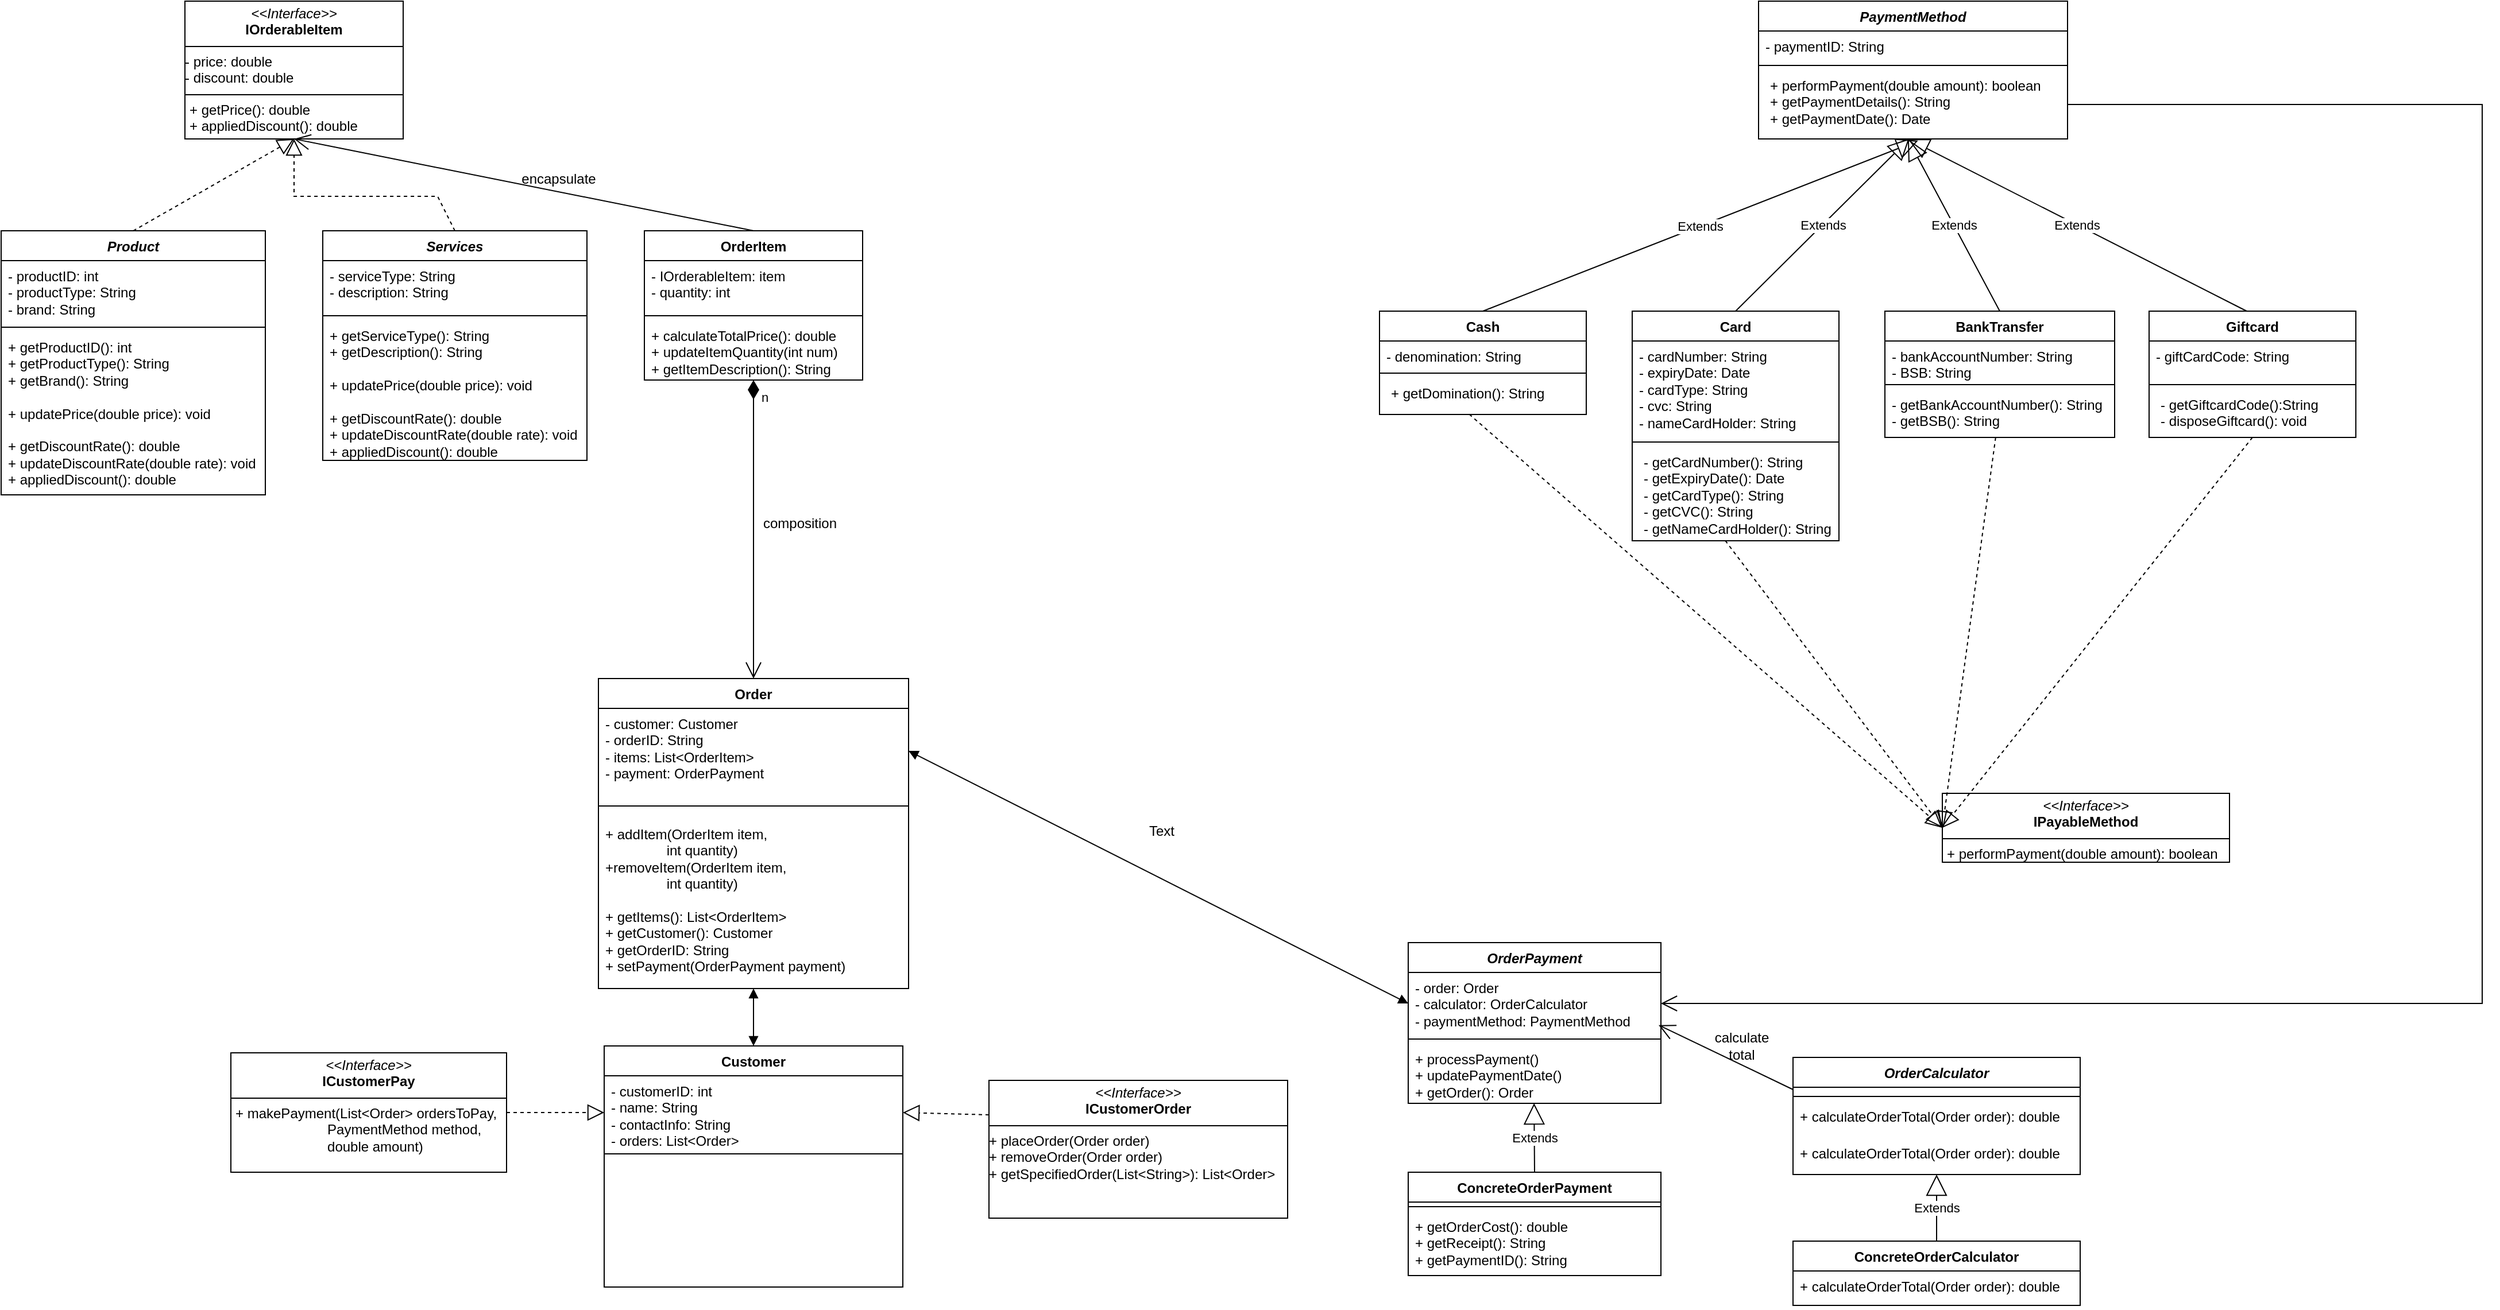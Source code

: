 <mxfile version="24.7.7">
  <diagram id="C5RBs43oDa-KdzZeNtuy" name="Page-1">
    <mxGraphModel dx="1461" dy="759" grid="1" gridSize="10" guides="1" tooltips="1" connect="1" arrows="1" fold="1" page="1" pageScale="1" pageWidth="827" pageHeight="1169" math="0" shadow="0">
      <root>
        <mxCell id="WIyWlLk6GJQsqaUBKTNV-0" />
        <mxCell id="WIyWlLk6GJQsqaUBKTNV-1" parent="WIyWlLk6GJQsqaUBKTNV-0" />
        <mxCell id="La_RRNZVuLIvbcE8odbd-0" value="&lt;i&gt;Product&lt;/i&gt;" style="swimlane;fontStyle=1;align=center;verticalAlign=top;childLayout=stackLayout;horizontal=1;startSize=26;horizontalStack=0;resizeParent=1;resizeParentMax=0;resizeLast=0;collapsible=1;marginBottom=0;whiteSpace=wrap;html=1;" parent="WIyWlLk6GJQsqaUBKTNV-1" vertex="1">
          <mxGeometry y="240" width="230" height="230" as="geometry" />
        </mxCell>
        <mxCell id="La_RRNZVuLIvbcE8odbd-1" value="&lt;div&gt;- productID: int&lt;/div&gt;- productType: String&lt;div&gt;- brand: String&lt;/div&gt;" style="text;strokeColor=none;fillColor=none;align=left;verticalAlign=top;spacingLeft=4;spacingRight=4;overflow=hidden;rotatable=0;points=[[0,0.5],[1,0.5]];portConstraint=eastwest;whiteSpace=wrap;html=1;" parent="La_RRNZVuLIvbcE8odbd-0" vertex="1">
          <mxGeometry y="26" width="230" height="54" as="geometry" />
        </mxCell>
        <mxCell id="La_RRNZVuLIvbcE8odbd-2" value="" style="line;strokeWidth=1;fillColor=none;align=left;verticalAlign=middle;spacingTop=-1;spacingLeft=3;spacingRight=3;rotatable=0;labelPosition=right;points=[];portConstraint=eastwest;strokeColor=inherit;" parent="La_RRNZVuLIvbcE8odbd-0" vertex="1">
          <mxGeometry y="80" width="230" height="8" as="geometry" />
        </mxCell>
        <mxCell id="La_RRNZVuLIvbcE8odbd-3" value="&lt;div&gt;+ getProductID(): int&lt;/div&gt;&lt;div&gt;&lt;span style=&quot;background-color: initial;&quot;&gt;+ getProductType(): String&lt;/span&gt;&lt;br&gt;&lt;/div&gt;&lt;div&gt;&lt;div&gt;+ getBrand(): String&lt;/div&gt;&lt;/div&gt;&lt;div&gt;&lt;span style=&quot;background-color: initial;&quot;&gt;&lt;br&gt;&lt;/span&gt;&lt;/div&gt;&lt;div&gt;&lt;div&gt;&lt;span style=&quot;background-color: initial;&quot;&gt;+ updatePrice(double price): void&lt;/span&gt;&lt;br&gt;&lt;/div&gt;&lt;div&gt;&lt;br&gt;&lt;/div&gt;&lt;div&gt;+ getDiscountRate(): double&lt;/div&gt;&lt;div&gt;+ updateDiscountRate(double rate): void&lt;/div&gt;&lt;div&gt;+ appliedDiscount(): double&lt;/div&gt;&lt;/div&gt;" style="text;strokeColor=none;fillColor=none;align=left;verticalAlign=top;spacingLeft=4;spacingRight=4;overflow=hidden;rotatable=0;points=[[0,0.5],[1,0.5]];portConstraint=eastwest;whiteSpace=wrap;html=1;" parent="La_RRNZVuLIvbcE8odbd-0" vertex="1">
          <mxGeometry y="88" width="230" height="142" as="geometry" />
        </mxCell>
        <mxCell id="La_RRNZVuLIvbcE8odbd-4" value="&lt;i&gt;Services&lt;/i&gt;" style="swimlane;fontStyle=1;align=center;verticalAlign=top;childLayout=stackLayout;horizontal=1;startSize=26;horizontalStack=0;resizeParent=1;resizeParentMax=0;resizeLast=0;collapsible=1;marginBottom=0;whiteSpace=wrap;html=1;" parent="WIyWlLk6GJQsqaUBKTNV-1" vertex="1">
          <mxGeometry x="280" y="240" width="230" height="200" as="geometry" />
        </mxCell>
        <mxCell id="La_RRNZVuLIvbcE8odbd-5" value="- serviceType: String&lt;br&gt;&lt;div&gt;- description: String&amp;nbsp;&lt;/div&gt;&lt;div&gt;&lt;br&gt;&lt;/div&gt;" style="text;strokeColor=none;fillColor=none;align=left;verticalAlign=top;spacingLeft=4;spacingRight=4;overflow=hidden;rotatable=0;points=[[0,0.5],[1,0.5]];portConstraint=eastwest;whiteSpace=wrap;html=1;" parent="La_RRNZVuLIvbcE8odbd-4" vertex="1">
          <mxGeometry y="26" width="230" height="44" as="geometry" />
        </mxCell>
        <mxCell id="La_RRNZVuLIvbcE8odbd-6" value="" style="line;strokeWidth=1;fillColor=none;align=left;verticalAlign=middle;spacingTop=-1;spacingLeft=3;spacingRight=3;rotatable=0;labelPosition=right;points=[];portConstraint=eastwest;strokeColor=inherit;" parent="La_RRNZVuLIvbcE8odbd-4" vertex="1">
          <mxGeometry y="70" width="230" height="8" as="geometry" />
        </mxCell>
        <mxCell id="La_RRNZVuLIvbcE8odbd-7" value="&lt;div&gt;+ getServiceType(): String&lt;/div&gt;&lt;div&gt;+ getDescription(): String&lt;/div&gt;&lt;div&gt;&lt;div&gt;&lt;br&gt;&lt;/div&gt;&lt;div&gt;&lt;span style=&quot;background-color: initial;&quot;&gt;+ updatePrice(double price): void&lt;/span&gt;&lt;br&gt;&lt;/div&gt;&lt;div&gt;&lt;br&gt;&lt;/div&gt;&lt;div&gt;+ getDiscountRate(): double&lt;/div&gt;&lt;div&gt;+ updateDiscountRate(double rate): void&lt;/div&gt;&lt;div&gt;+ appliedDiscount(): double&lt;/div&gt;&lt;div&gt;&lt;br&gt;&lt;/div&gt;&lt;/div&gt;" style="text;strokeColor=none;fillColor=none;align=left;verticalAlign=top;spacingLeft=4;spacingRight=4;overflow=hidden;rotatable=0;points=[[0,0.5],[1,0.5]];portConstraint=eastwest;whiteSpace=wrap;html=1;" parent="La_RRNZVuLIvbcE8odbd-4" vertex="1">
          <mxGeometry y="78" width="230" height="122" as="geometry" />
        </mxCell>
        <mxCell id="La_RRNZVuLIvbcE8odbd-8" value="Customer" style="swimlane;fontStyle=1;align=center;verticalAlign=top;childLayout=stackLayout;horizontal=1;startSize=26;horizontalStack=0;resizeParent=1;resizeParentMax=0;resizeLast=0;collapsible=1;marginBottom=0;whiteSpace=wrap;html=1;" parent="WIyWlLk6GJQsqaUBKTNV-1" vertex="1">
          <mxGeometry x="525" y="950" width="260" height="210" as="geometry" />
        </mxCell>
        <mxCell id="La_RRNZVuLIvbcE8odbd-9" value="&lt;div&gt;- customerID: int&lt;/div&gt;&lt;div&gt;- name: String&lt;/div&gt;&lt;div&gt;- contactInfo: String&lt;/div&gt;- orders: List&amp;lt;Order&amp;gt;" style="text;strokeColor=none;fillColor=none;align=left;verticalAlign=top;spacingLeft=4;spacingRight=4;overflow=hidden;rotatable=0;points=[[0,0.5],[1,0.5]];portConstraint=eastwest;whiteSpace=wrap;html=1;" parent="La_RRNZVuLIvbcE8odbd-8" vertex="1">
          <mxGeometry y="26" width="260" height="64" as="geometry" />
        </mxCell>
        <mxCell id="La_RRNZVuLIvbcE8odbd-10" value="" style="line;strokeWidth=1;fillColor=none;align=left;verticalAlign=middle;spacingTop=-1;spacingLeft=3;spacingRight=3;rotatable=0;labelPosition=right;points=[];portConstraint=eastwest;strokeColor=inherit;" parent="La_RRNZVuLIvbcE8odbd-8" vertex="1">
          <mxGeometry y="90" width="260" height="8" as="geometry" />
        </mxCell>
        <mxCell id="La_RRNZVuLIvbcE8odbd-11" value="&lt;div&gt;&lt;br&gt;&lt;/div&gt;" style="text;strokeColor=none;fillColor=none;align=left;verticalAlign=top;spacingLeft=4;spacingRight=4;overflow=hidden;rotatable=0;points=[[0,0.5],[1,0.5]];portConstraint=eastwest;whiteSpace=wrap;html=1;" parent="La_RRNZVuLIvbcE8odbd-8" vertex="1">
          <mxGeometry y="98" width="260" height="112" as="geometry" />
        </mxCell>
        <mxCell id="aj6CpD3JHdMNbLfAdznn-0" value="&lt;p style=&quot;margin:0px;margin-top:4px;text-align:center;&quot;&gt;&lt;i&gt;&amp;lt;&amp;lt;Interface&amp;gt;&amp;gt;&lt;/i&gt;&lt;br&gt;&lt;b&gt;IOrderableItem&lt;/b&gt;&lt;/p&gt;&lt;hr size=&quot;1&quot; style=&quot;border-style:solid;&quot;&gt;&lt;div&gt;- price: double&lt;/div&gt;&lt;div&gt;- discount: double&amp;nbsp;&lt;/div&gt;&lt;hr size=&quot;1&quot; style=&quot;border-style:solid;&quot;&gt;&lt;p style=&quot;margin: 0px 0px 0px 4px;&quot;&gt;+ getPrice(): double&lt;/p&gt;&lt;p style=&quot;margin: 0px 0px 0px 4px;&quot;&gt;+ appliedDiscount(): double&lt;/p&gt;" style="verticalAlign=top;align=left;overflow=fill;html=1;whiteSpace=wrap;" parent="WIyWlLk6GJQsqaUBKTNV-1" vertex="1">
          <mxGeometry x="160" y="40" width="190" height="120" as="geometry" />
        </mxCell>
        <mxCell id="aj6CpD3JHdMNbLfAdznn-6" value="" style="endArrow=block;dashed=1;endFill=0;endSize=12;html=1;rounded=0;exitX=0.5;exitY=0;exitDx=0;exitDy=0;entryX=0.5;entryY=1;entryDx=0;entryDy=0;" parent="WIyWlLk6GJQsqaUBKTNV-1" source="La_RRNZVuLIvbcE8odbd-0" target="aj6CpD3JHdMNbLfAdznn-0" edge="1">
          <mxGeometry width="160" relative="1" as="geometry">
            <mxPoint x="50" y="210" as="sourcePoint" />
            <mxPoint x="340" y="240" as="targetPoint" />
          </mxGeometry>
        </mxCell>
        <mxCell id="aj6CpD3JHdMNbLfAdznn-7" value="" style="endArrow=block;dashed=1;endFill=0;endSize=12;html=1;rounded=0;exitX=0.5;exitY=0;exitDx=0;exitDy=0;entryX=0.5;entryY=1;entryDx=0;entryDy=0;" parent="WIyWlLk6GJQsqaUBKTNV-1" source="La_RRNZVuLIvbcE8odbd-4" target="aj6CpD3JHdMNbLfAdznn-0" edge="1">
          <mxGeometry width="160" relative="1" as="geometry">
            <mxPoint x="410" y="290" as="sourcePoint" />
            <mxPoint x="250" y="190" as="targetPoint" />
            <Array as="points">
              <mxPoint x="380" y="210" />
              <mxPoint x="255" y="210" />
            </Array>
          </mxGeometry>
        </mxCell>
        <mxCell id="aj6CpD3JHdMNbLfAdznn-12" value="OrderItem" style="swimlane;fontStyle=1;align=center;verticalAlign=top;childLayout=stackLayout;horizontal=1;startSize=26;horizontalStack=0;resizeParent=1;resizeParentMax=0;resizeLast=0;collapsible=1;marginBottom=0;whiteSpace=wrap;html=1;" parent="WIyWlLk6GJQsqaUBKTNV-1" vertex="1">
          <mxGeometry x="560" y="240" width="190" height="130" as="geometry" />
        </mxCell>
        <mxCell id="aj6CpD3JHdMNbLfAdznn-13" value="- IOrderableItem: item&lt;div&gt;- quantity: int&lt;/div&gt;" style="text;strokeColor=none;fillColor=none;align=left;verticalAlign=top;spacingLeft=4;spacingRight=4;overflow=hidden;rotatable=0;points=[[0,0.5],[1,0.5]];portConstraint=eastwest;whiteSpace=wrap;html=1;" parent="aj6CpD3JHdMNbLfAdznn-12" vertex="1">
          <mxGeometry y="26" width="190" height="44" as="geometry" />
        </mxCell>
        <mxCell id="aj6CpD3JHdMNbLfAdznn-14" value="" style="line;strokeWidth=1;fillColor=none;align=left;verticalAlign=middle;spacingTop=-1;spacingLeft=3;spacingRight=3;rotatable=0;labelPosition=right;points=[];portConstraint=eastwest;strokeColor=inherit;" parent="aj6CpD3JHdMNbLfAdznn-12" vertex="1">
          <mxGeometry y="70" width="190" height="8" as="geometry" />
        </mxCell>
        <mxCell id="aj6CpD3JHdMNbLfAdznn-15" value="+ calculateTotalPrice(): double&lt;div&gt;+ updateItemQuantity(int num)&lt;br&gt;&lt;div&gt;+ getItemDescription(): String&lt;br&gt;&lt;div&gt;&lt;br&gt;&lt;/div&gt;&lt;/div&gt;&lt;/div&gt;" style="text;strokeColor=none;fillColor=none;align=left;verticalAlign=top;spacingLeft=4;spacingRight=4;overflow=hidden;rotatable=0;points=[[0,0.5],[1,0.5]];portConstraint=eastwest;whiteSpace=wrap;html=1;" parent="aj6CpD3JHdMNbLfAdznn-12" vertex="1">
          <mxGeometry y="78" width="190" height="52" as="geometry" />
        </mxCell>
        <mxCell id="aj6CpD3JHdMNbLfAdznn-17" value="" style="endArrow=open;endFill=1;endSize=12;html=1;rounded=0;exitX=0.5;exitY=0;exitDx=0;exitDy=0;entryX=0.5;entryY=1;entryDx=0;entryDy=0;" parent="WIyWlLk6GJQsqaUBKTNV-1" source="aj6CpD3JHdMNbLfAdznn-12" target="aj6CpD3JHdMNbLfAdznn-0" edge="1">
          <mxGeometry width="160" relative="1" as="geometry">
            <mxPoint x="610" y="150" as="sourcePoint" />
            <mxPoint x="480" y="150" as="targetPoint" />
          </mxGeometry>
        </mxCell>
        <mxCell id="aj6CpD3JHdMNbLfAdznn-18" value="Order" style="swimlane;fontStyle=1;align=center;verticalAlign=top;childLayout=stackLayout;horizontal=1;startSize=26;horizontalStack=0;resizeParent=1;resizeParentMax=0;resizeLast=0;collapsible=1;marginBottom=0;whiteSpace=wrap;html=1;" parent="WIyWlLk6GJQsqaUBKTNV-1" vertex="1">
          <mxGeometry x="520" y="630" width="270" height="270" as="geometry" />
        </mxCell>
        <mxCell id="aj6CpD3JHdMNbLfAdznn-19" value="&lt;div&gt;- customer: Customer&lt;/div&gt;&lt;div&gt;- orderID: String&lt;/div&gt;- items&lt;span style=&quot;background-color: initial;&quot;&gt;: List&amp;lt;OrderItem&amp;gt;&amp;nbsp;&lt;/span&gt;&lt;div&gt;&lt;span style=&quot;background-color: initial;&quot;&gt;- payment: OrderPayment&lt;/span&gt;&lt;br&gt;&lt;/div&gt;" style="text;strokeColor=none;fillColor=none;align=left;verticalAlign=top;spacingLeft=4;spacingRight=4;overflow=hidden;rotatable=0;points=[[0,0.5],[1,0.5]];portConstraint=eastwest;whiteSpace=wrap;html=1;" parent="aj6CpD3JHdMNbLfAdznn-18" vertex="1">
          <mxGeometry y="26" width="270" height="74" as="geometry" />
        </mxCell>
        <mxCell id="aj6CpD3JHdMNbLfAdznn-20" value="" style="line;strokeWidth=1;fillColor=none;align=left;verticalAlign=middle;spacingTop=-1;spacingLeft=3;spacingRight=3;rotatable=0;labelPosition=right;points=[];portConstraint=eastwest;strokeColor=inherit;" parent="aj6CpD3JHdMNbLfAdznn-18" vertex="1">
          <mxGeometry y="100" width="270" height="22" as="geometry" />
        </mxCell>
        <mxCell id="aj6CpD3JHdMNbLfAdznn-21" value="+ addItem(OrderItem item,&lt;div&gt;&lt;span style=&quot;white-space: pre;&quot;&gt;&#x9;&lt;/span&gt;&lt;span style=&quot;white-space: pre;&quot;&gt;&#x9;&lt;/span&gt;int quantity)&lt;/div&gt;&lt;div&gt;+removeItem(&lt;span style=&quot;background-color: initial;&quot;&gt;OrderItem item,&lt;/span&gt;&lt;/div&gt;&lt;div&gt;&lt;span style=&quot;white-space: pre;&quot;&gt;&#x9;&lt;/span&gt;&lt;span style=&quot;white-space: pre;&quot;&gt;&#x9;&lt;/span&gt;int quantity)&lt;/div&gt;&lt;div&gt;&lt;br&gt;&lt;/div&gt;&lt;div&gt;+ getItems():&amp;nbsp;&lt;span style=&quot;background-color: initial;&quot;&gt;List&amp;lt;OrderItem&amp;gt;&lt;/span&gt;&lt;/div&gt;&lt;div&gt;+ getCustomer(): Customer&lt;/div&gt;&lt;div&gt;+ getOrderID: String&lt;/div&gt;&lt;div&gt;+ setPayment(OrderPayment payment)&amp;nbsp;&lt;/div&gt;" style="text;strokeColor=none;fillColor=none;align=left;verticalAlign=top;spacingLeft=4;spacingRight=4;overflow=hidden;rotatable=0;points=[[0,0.5],[1,0.5]];portConstraint=eastwest;whiteSpace=wrap;html=1;" parent="aj6CpD3JHdMNbLfAdznn-18" vertex="1">
          <mxGeometry y="122" width="270" height="148" as="geometry" />
        </mxCell>
        <mxCell id="aj6CpD3JHdMNbLfAdznn-37" value="Card" style="swimlane;fontStyle=1;align=center;verticalAlign=top;childLayout=stackLayout;horizontal=1;startSize=26;horizontalStack=0;resizeParent=1;resizeParentMax=0;resizeLast=0;collapsible=1;marginBottom=0;whiteSpace=wrap;html=1;" parent="WIyWlLk6GJQsqaUBKTNV-1" vertex="1">
          <mxGeometry x="1420" y="310" width="180" height="200" as="geometry" />
        </mxCell>
        <mxCell id="aj6CpD3JHdMNbLfAdznn-38" value="- cardNumber: String&lt;div&gt;- expiryDate: Date&lt;/div&gt;&lt;div&gt;- cardType: String&amp;nbsp;&lt;/div&gt;&lt;div&gt;- cvc: String&lt;/div&gt;&lt;div&gt;- nameCardHolder: String&lt;/div&gt;" style="text;strokeColor=none;fillColor=none;align=left;verticalAlign=top;spacingLeft=4;spacingRight=4;overflow=hidden;rotatable=0;points=[[0,0.5],[1,0.5]];portConstraint=eastwest;whiteSpace=wrap;html=1;" parent="aj6CpD3JHdMNbLfAdznn-37" vertex="1">
          <mxGeometry y="26" width="180" height="84" as="geometry" />
        </mxCell>
        <mxCell id="aj6CpD3JHdMNbLfAdznn-39" value="" style="line;strokeWidth=1;fillColor=none;align=left;verticalAlign=middle;spacingTop=-1;spacingLeft=3;spacingRight=3;rotatable=0;labelPosition=right;points=[];portConstraint=eastwest;strokeColor=inherit;" parent="aj6CpD3JHdMNbLfAdznn-37" vertex="1">
          <mxGeometry y="110" width="180" height="8" as="geometry" />
        </mxCell>
        <mxCell id="aj6CpD3JHdMNbLfAdznn-40" value="&lt;p style=&quot;margin: 0px 0px 0px 4px;&quot;&gt;&lt;span style=&quot;background-color: initial;&quot;&gt;- getCardNumber(): String&lt;/span&gt;&lt;/p&gt;&lt;p style=&quot;margin: 0px 0px 0px 4px;&quot;&gt;&lt;span style=&quot;background-color: initial;&quot;&gt;- getExpiryDate(): Date&lt;/span&gt;&lt;/p&gt;&lt;p style=&quot;margin: 0px 0px 0px 4px;&quot;&gt;&lt;span style=&quot;background-color: initial;&quot;&gt;- getCardType(): String&lt;/span&gt;&lt;/p&gt;&lt;p style=&quot;margin: 0px 0px 0px 4px;&quot;&gt;- getCVC(): String&lt;/p&gt;&lt;p style=&quot;margin: 0px 0px 0px 4px;&quot;&gt;- getNameCardHolder(): String&lt;/p&gt;" style="text;strokeColor=none;fillColor=none;align=left;verticalAlign=top;spacingLeft=4;spacingRight=4;overflow=hidden;rotatable=0;points=[[0,0.5],[1,0.5]];portConstraint=eastwest;whiteSpace=wrap;html=1;" parent="aj6CpD3JHdMNbLfAdznn-37" vertex="1">
          <mxGeometry y="118" width="180" height="82" as="geometry" />
        </mxCell>
        <mxCell id="aj6CpD3JHdMNbLfAdznn-45" value="BankTransfer" style="swimlane;fontStyle=1;align=center;verticalAlign=top;childLayout=stackLayout;horizontal=1;startSize=26;horizontalStack=0;resizeParent=1;resizeParentMax=0;resizeLast=0;collapsible=1;marginBottom=0;whiteSpace=wrap;html=1;" parent="WIyWlLk6GJQsqaUBKTNV-1" vertex="1">
          <mxGeometry x="1640" y="310" width="200" height="110" as="geometry" />
        </mxCell>
        <mxCell id="aj6CpD3JHdMNbLfAdznn-46" value="- bankAccountNumber: String&lt;div&gt;- BSB: String&lt;/div&gt;" style="text;strokeColor=none;fillColor=none;align=left;verticalAlign=top;spacingLeft=4;spacingRight=4;overflow=hidden;rotatable=0;points=[[0,0.5],[1,0.5]];portConstraint=eastwest;whiteSpace=wrap;html=1;" parent="aj6CpD3JHdMNbLfAdznn-45" vertex="1">
          <mxGeometry y="26" width="200" height="34" as="geometry" />
        </mxCell>
        <mxCell id="aj6CpD3JHdMNbLfAdznn-47" value="" style="line;strokeWidth=1;fillColor=none;align=left;verticalAlign=middle;spacingTop=-1;spacingLeft=3;spacingRight=3;rotatable=0;labelPosition=right;points=[];portConstraint=eastwest;strokeColor=inherit;" parent="aj6CpD3JHdMNbLfAdznn-45" vertex="1">
          <mxGeometry y="60" width="200" height="8" as="geometry" />
        </mxCell>
        <mxCell id="aj6CpD3JHdMNbLfAdznn-48" value="- getBankAccountNumber(): String&lt;div&gt;- getBSB(): String&lt;/div&gt;" style="text;strokeColor=none;fillColor=none;align=left;verticalAlign=top;spacingLeft=4;spacingRight=4;overflow=hidden;rotatable=0;points=[[0,0.5],[1,0.5]];portConstraint=eastwest;whiteSpace=wrap;html=1;" parent="aj6CpD3JHdMNbLfAdznn-45" vertex="1">
          <mxGeometry y="68" width="200" height="42" as="geometry" />
        </mxCell>
        <mxCell id="aj6CpD3JHdMNbLfAdznn-61" value="n" style="endArrow=open;html=1;endSize=12;startArrow=diamondThin;startSize=14;startFill=1;edgeStyle=orthogonalEdgeStyle;align=left;verticalAlign=bottom;rounded=0;exitX=0.5;exitY=1;exitDx=0;exitDy=0;entryX=0.5;entryY=0;entryDx=0;entryDy=0;" parent="WIyWlLk6GJQsqaUBKTNV-1" source="aj6CpD3JHdMNbLfAdznn-12" target="aj6CpD3JHdMNbLfAdznn-18" edge="1">
          <mxGeometry x="-0.818" y="5" relative="1" as="geometry">
            <mxPoint x="600" y="450" as="sourcePoint" />
            <mxPoint x="760" y="450" as="targetPoint" />
            <Array as="points">
              <mxPoint x="655" y="620" />
            </Array>
            <mxPoint as="offset" />
          </mxGeometry>
        </mxCell>
        <mxCell id="aj6CpD3JHdMNbLfAdznn-63" value="" style="endArrow=block;startArrow=block;endFill=1;startFill=1;html=1;rounded=0;entryX=0.5;entryY=0;entryDx=0;entryDy=0;exitX=0.5;exitY=1;exitDx=0;exitDy=0;" parent="WIyWlLk6GJQsqaUBKTNV-1" source="aj6CpD3JHdMNbLfAdznn-18" target="La_RRNZVuLIvbcE8odbd-8" edge="1">
          <mxGeometry width="160" relative="1" as="geometry">
            <mxPoint x="550" y="820" as="sourcePoint" />
            <mxPoint x="710" y="820" as="targetPoint" />
          </mxGeometry>
        </mxCell>
        <mxCell id="-Plu0eXhxK-tlDUZKbDz-0" value="ConcreteOrderCalculator" style="swimlane;fontStyle=1;align=center;verticalAlign=top;childLayout=stackLayout;horizontal=1;startSize=26;horizontalStack=0;resizeParent=1;resizeParentMax=0;resizeLast=0;collapsible=1;marginBottom=0;whiteSpace=wrap;html=1;" parent="WIyWlLk6GJQsqaUBKTNV-1" vertex="1">
          <mxGeometry x="1560" y="1120" width="250" height="56" as="geometry" />
        </mxCell>
        <mxCell id="-Plu0eXhxK-tlDUZKbDz-3" value="&lt;div&gt;+ calculateOrderTotal(&lt;span style=&quot;background-color: initial;&quot;&gt;Order order&lt;/span&gt;&lt;span style=&quot;background-color: initial;&quot;&gt;): double&lt;/span&gt;&lt;/div&gt;&lt;div&gt;&lt;br&gt;&lt;br&gt;&lt;/div&gt;" style="text;strokeColor=none;fillColor=none;align=left;verticalAlign=top;spacingLeft=4;spacingRight=4;overflow=hidden;rotatable=0;points=[[0,0.5],[1,0.5]];portConstraint=eastwest;whiteSpace=wrap;html=1;" parent="-Plu0eXhxK-tlDUZKbDz-0" vertex="1">
          <mxGeometry y="26" width="250" height="30" as="geometry" />
        </mxCell>
        <mxCell id="-Plu0eXhxK-tlDUZKbDz-4" value="&lt;i&gt;OrderPayment&lt;/i&gt;" style="swimlane;fontStyle=1;align=center;verticalAlign=top;childLayout=stackLayout;horizontal=1;startSize=26;horizontalStack=0;resizeParent=1;resizeParentMax=0;resizeLast=0;collapsible=1;marginBottom=0;whiteSpace=wrap;html=1;" parent="WIyWlLk6GJQsqaUBKTNV-1" vertex="1">
          <mxGeometry x="1225" y="860" width="220" height="140" as="geometry" />
        </mxCell>
        <mxCell id="-Plu0eXhxK-tlDUZKbDz-5" value="- order: Order&lt;div&gt;- calculator: OrderCalculator&lt;br&gt;&lt;div&gt;&lt;div&gt;&lt;span style=&quot;background-color: initial;&quot;&gt;- paymentMethod: PaymentMethod&lt;/span&gt;&lt;br&gt;&lt;/div&gt;&lt;div&gt;&lt;br&gt;&lt;/div&gt;&lt;/div&gt;&lt;/div&gt;" style="text;strokeColor=none;fillColor=none;align=left;verticalAlign=top;spacingLeft=4;spacingRight=4;overflow=hidden;rotatable=0;points=[[0,0.5],[1,0.5]];portConstraint=eastwest;whiteSpace=wrap;html=1;" parent="-Plu0eXhxK-tlDUZKbDz-4" vertex="1">
          <mxGeometry y="26" width="220" height="54" as="geometry" />
        </mxCell>
        <mxCell id="-Plu0eXhxK-tlDUZKbDz-6" value="" style="line;strokeWidth=1;fillColor=none;align=left;verticalAlign=middle;spacingTop=-1;spacingLeft=3;spacingRight=3;rotatable=0;labelPosition=right;points=[];portConstraint=eastwest;strokeColor=inherit;" parent="-Plu0eXhxK-tlDUZKbDz-4" vertex="1">
          <mxGeometry y="80" width="220" height="8" as="geometry" />
        </mxCell>
        <mxCell id="-Plu0eXhxK-tlDUZKbDz-7" value="&lt;div&gt;+ processPayment()&lt;/div&gt;&lt;div&gt;&lt;span style=&quot;background-color: initial;&quot;&gt;+ updatePaymentDate()&lt;/span&gt;&lt;/div&gt;&lt;div&gt;&lt;span style=&quot;background-color: initial;&quot;&gt;+ getOrder(): Order&lt;/span&gt;&lt;/div&gt;" style="text;strokeColor=none;fillColor=none;align=left;verticalAlign=top;spacingLeft=4;spacingRight=4;overflow=hidden;rotatable=0;points=[[0,0.5],[1,0.5]];portConstraint=eastwest;whiteSpace=wrap;html=1;" parent="-Plu0eXhxK-tlDUZKbDz-4" vertex="1">
          <mxGeometry y="88" width="220" height="52" as="geometry" />
        </mxCell>
        <mxCell id="UnsKQkhjMUQGOkxAY29f-1" value="&lt;b&gt;&lt;i&gt;OrderCalculator&lt;/i&gt;&lt;/b&gt;" style="swimlane;fontStyle=1;align=center;verticalAlign=top;childLayout=stackLayout;horizontal=1;startSize=26;horizontalStack=0;resizeParent=1;resizeParentMax=0;resizeLast=0;collapsible=1;marginBottom=0;whiteSpace=wrap;html=1;" vertex="1" parent="WIyWlLk6GJQsqaUBKTNV-1">
          <mxGeometry x="1560" y="960" width="250" height="102" as="geometry" />
        </mxCell>
        <mxCell id="UnsKQkhjMUQGOkxAY29f-2" value="&lt;p style=&quot;margin: 0px 0px 0px 4px;&quot;&gt;&lt;br&gt;&lt;/p&gt;" style="text;strokeColor=none;fillColor=none;align=left;verticalAlign=top;spacingLeft=4;spacingRight=4;overflow=hidden;rotatable=0;points=[[0,0.5],[1,0.5]];portConstraint=eastwest;whiteSpace=wrap;html=1;" vertex="1" parent="UnsKQkhjMUQGOkxAY29f-1">
          <mxGeometry y="26" width="250" height="4" as="geometry" />
        </mxCell>
        <mxCell id="UnsKQkhjMUQGOkxAY29f-3" value="" style="line;strokeWidth=1;fillColor=none;align=left;verticalAlign=middle;spacingTop=-1;spacingLeft=3;spacingRight=3;rotatable=0;labelPosition=right;points=[];portConstraint=eastwest;strokeColor=inherit;" vertex="1" parent="UnsKQkhjMUQGOkxAY29f-1">
          <mxGeometry y="30" width="250" height="8" as="geometry" />
        </mxCell>
        <mxCell id="UnsKQkhjMUQGOkxAY29f-4" value="&lt;div&gt;+ calculateOrderTotal(Order order): double&lt;/div&gt;&lt;div&gt;&lt;br&gt;&lt;/div&gt;" style="text;strokeColor=none;fillColor=none;align=left;verticalAlign=top;spacingLeft=4;spacingRight=4;overflow=hidden;rotatable=0;points=[[0,0.5],[1,0.5]];portConstraint=eastwest;whiteSpace=wrap;html=1;" vertex="1" parent="UnsKQkhjMUQGOkxAY29f-1">
          <mxGeometry y="38" width="250" height="32" as="geometry" />
        </mxCell>
        <mxCell id="UnsKQkhjMUQGOkxAY29f-68" value="&lt;div&gt;+ calculateOrderTotal(Order order): double&lt;/div&gt;&lt;div&gt;&lt;br&gt;&lt;/div&gt;" style="text;strokeColor=none;fillColor=none;align=left;verticalAlign=top;spacingLeft=4;spacingRight=4;overflow=hidden;rotatable=0;points=[[0,0.5],[1,0.5]];portConstraint=eastwest;whiteSpace=wrap;html=1;" vertex="1" parent="UnsKQkhjMUQGOkxAY29f-1">
          <mxGeometry y="70" width="250" height="32" as="geometry" />
        </mxCell>
        <mxCell id="UnsKQkhjMUQGOkxAY29f-9" value="Extends" style="endArrow=block;endSize=16;endFill=0;html=1;rounded=0;exitX=0.5;exitY=0;exitDx=0;exitDy=0;entryX=0.5;entryY=1;entryDx=0;entryDy=0;" edge="1" parent="WIyWlLk6GJQsqaUBKTNV-1" source="-Plu0eXhxK-tlDUZKbDz-0" target="UnsKQkhjMUQGOkxAY29f-1">
          <mxGeometry width="160" relative="1" as="geometry">
            <mxPoint x="1022.5" y="1320" as="sourcePoint" />
            <mxPoint x="1182.5" y="1320" as="targetPoint" />
          </mxGeometry>
        </mxCell>
        <mxCell id="UnsKQkhjMUQGOkxAY29f-16" value="Extends" style="endArrow=block;endSize=16;endFill=0;html=1;rounded=0;entryX=0.498;entryY=0.998;entryDx=0;entryDy=0;exitX=0.5;exitY=0;exitDx=0;exitDy=0;entryPerimeter=0;" edge="1" parent="WIyWlLk6GJQsqaUBKTNV-1" source="UnsKQkhjMUQGOkxAY29f-36" target="-Plu0eXhxK-tlDUZKbDz-7">
          <mxGeometry width="160" relative="1" as="geometry">
            <mxPoint x="1390" y="1040" as="sourcePoint" />
            <mxPoint x="1390" y="970.0" as="targetPoint" />
          </mxGeometry>
        </mxCell>
        <mxCell id="UnsKQkhjMUQGOkxAY29f-19" value="&lt;b&gt;&lt;i&gt;PaymentMethod&lt;/i&gt;&lt;/b&gt;" style="swimlane;fontStyle=1;align=center;verticalAlign=top;childLayout=stackLayout;horizontal=1;startSize=26;horizontalStack=0;resizeParent=1;resizeParentMax=0;resizeLast=0;collapsible=1;marginBottom=0;whiteSpace=wrap;html=1;" vertex="1" parent="WIyWlLk6GJQsqaUBKTNV-1">
          <mxGeometry x="1530" y="40" width="269" height="120" as="geometry" />
        </mxCell>
        <mxCell id="UnsKQkhjMUQGOkxAY29f-20" value="- paymentID: String" style="text;strokeColor=none;fillColor=none;align=left;verticalAlign=top;spacingLeft=4;spacingRight=4;overflow=hidden;rotatable=0;points=[[0,0.5],[1,0.5]];portConstraint=eastwest;whiteSpace=wrap;html=1;" vertex="1" parent="UnsKQkhjMUQGOkxAY29f-19">
          <mxGeometry y="26" width="269" height="26" as="geometry" />
        </mxCell>
        <mxCell id="UnsKQkhjMUQGOkxAY29f-21" value="" style="line;strokeWidth=1;fillColor=none;align=left;verticalAlign=middle;spacingTop=-1;spacingLeft=3;spacingRight=3;rotatable=0;labelPosition=right;points=[];portConstraint=eastwest;strokeColor=inherit;" vertex="1" parent="UnsKQkhjMUQGOkxAY29f-19">
          <mxGeometry y="52" width="269" height="8" as="geometry" />
        </mxCell>
        <mxCell id="UnsKQkhjMUQGOkxAY29f-22" value="&lt;p style=&quot;margin: 0px 0px 0px 4px;&quot;&gt;+ performPayment(double amount):&lt;span style=&quot;background-color: initial;&quot;&gt;&amp;nbsp;&lt;/span&gt;&lt;span style=&quot;background-color: initial;&quot;&gt;boolean&lt;/span&gt;&lt;/p&gt;&lt;p style=&quot;margin: 0px 0px 0px 4px;&quot;&gt;+ getPaymentDetails():&amp;nbsp;&lt;span style=&quot;background-color: initial;&quot;&gt;String&lt;/span&gt;&lt;/p&gt;&lt;p style=&quot;margin: 0px 0px 0px 4px;&quot;&gt;&lt;span style=&quot;background-color: initial;&quot;&gt;+ getPaymentDate(): Date&lt;/span&gt;&lt;/p&gt;" style="text;strokeColor=none;fillColor=none;align=left;verticalAlign=top;spacingLeft=4;spacingRight=4;overflow=hidden;rotatable=0;points=[[0,0.5],[1,0.5]];portConstraint=eastwest;whiteSpace=wrap;html=1;" vertex="1" parent="UnsKQkhjMUQGOkxAY29f-19">
          <mxGeometry y="60" width="269" height="60" as="geometry" />
        </mxCell>
        <mxCell id="UnsKQkhjMUQGOkxAY29f-23" value="Extends" style="endArrow=block;endSize=16;endFill=0;html=1;rounded=0;exitX=0.5;exitY=0;exitDx=0;exitDy=0;entryX=0.516;entryY=1.026;entryDx=0;entryDy=0;entryPerimeter=0;" edge="1" parent="WIyWlLk6GJQsqaUBKTNV-1" source="UnsKQkhjMUQGOkxAY29f-43" target="UnsKQkhjMUQGOkxAY29f-22">
          <mxGeometry width="160" relative="1" as="geometry">
            <mxPoint x="1295" y="310" as="sourcePoint" />
            <mxPoint x="1460" y="161" as="targetPoint" />
          </mxGeometry>
        </mxCell>
        <mxCell id="UnsKQkhjMUQGOkxAY29f-25" value="Extends" style="endArrow=block;endSize=16;endFill=0;html=1;rounded=0;exitX=0.5;exitY=0;exitDx=0;exitDy=0;entryX=0.488;entryY=0.995;entryDx=0;entryDy=0;entryPerimeter=0;" edge="1" parent="WIyWlLk6GJQsqaUBKTNV-1" source="aj6CpD3JHdMNbLfAdznn-37" target="UnsKQkhjMUQGOkxAY29f-22">
          <mxGeometry width="160" relative="1" as="geometry">
            <mxPoint x="1540" y="320" as="sourcePoint" />
            <mxPoint x="1700" y="320" as="targetPoint" />
          </mxGeometry>
        </mxCell>
        <mxCell id="UnsKQkhjMUQGOkxAY29f-26" value="Extends" style="endArrow=block;endSize=16;endFill=0;html=1;rounded=0;exitX=0.5;exitY=0;exitDx=0;exitDy=0;entryX=0.483;entryY=1;entryDx=0;entryDy=0;entryPerimeter=0;" edge="1" parent="WIyWlLk6GJQsqaUBKTNV-1" source="aj6CpD3JHdMNbLfAdznn-45" target="UnsKQkhjMUQGOkxAY29f-22">
          <mxGeometry width="160" relative="1" as="geometry">
            <mxPoint x="1729.88" y="312.04" as="sourcePoint" />
            <mxPoint x="1540" y="160" as="targetPoint" />
          </mxGeometry>
        </mxCell>
        <mxCell id="UnsKQkhjMUQGOkxAY29f-27" value="Extends" style="endArrow=block;endSize=16;endFill=0;html=1;rounded=0;exitX=0.5;exitY=0;exitDx=0;exitDy=0;" edge="1" parent="WIyWlLk6GJQsqaUBKTNV-1">
          <mxGeometry width="160" relative="1" as="geometry">
            <mxPoint x="1955" y="310" as="sourcePoint" />
            <mxPoint x="1660" y="160" as="targetPoint" />
          </mxGeometry>
        </mxCell>
        <mxCell id="UnsKQkhjMUQGOkxAY29f-29" value="&lt;p style=&quot;margin:0px;margin-top:4px;text-align:center;&quot;&gt;&lt;i&gt;&amp;lt;&amp;lt;Interface&amp;gt;&amp;gt;&lt;/i&gt;&lt;br&gt;&lt;b&gt;IPayableMethod&lt;/b&gt;&lt;/p&gt;&lt;hr size=&quot;1&quot; style=&quot;border-style:solid;&quot;&gt;&lt;p style=&quot;margin:0px;margin-left:4px;&quot;&gt;&lt;/p&gt;&lt;p style=&quot;margin:0px;margin-left:4px;&quot;&gt;&lt;span style=&quot;background-color: initial;&quot;&gt;+ performPayment(double amount):&lt;/span&gt;&lt;span style=&quot;background-color: initial;&quot;&gt;&amp;nbsp;&lt;/span&gt;&lt;span style=&quot;background-color: initial;&quot;&gt;boolean&lt;/span&gt;&lt;/p&gt;&lt;div&gt;&lt;span style=&quot;background-color: initial;&quot;&gt;&lt;br&gt;&lt;/span&gt;&lt;/div&gt;&lt;div&gt;&lt;/div&gt;" style="verticalAlign=top;align=left;overflow=fill;html=1;whiteSpace=wrap;" vertex="1" parent="WIyWlLk6GJQsqaUBKTNV-1">
          <mxGeometry x="1690" y="730" width="250" height="60" as="geometry" />
        </mxCell>
        <mxCell id="UnsKQkhjMUQGOkxAY29f-30" value="" style="endArrow=block;dashed=1;endFill=0;endSize=12;html=1;rounded=0;exitX=0.45;exitY=0.998;exitDx=0;exitDy=0;exitPerimeter=0;entryX=0;entryY=0.5;entryDx=0;entryDy=0;" edge="1" parent="WIyWlLk6GJQsqaUBKTNV-1" source="aj6CpD3JHdMNbLfAdznn-40" target="UnsKQkhjMUQGOkxAY29f-29">
          <mxGeometry width="160" relative="1" as="geometry">
            <mxPoint x="1450" y="490" as="sourcePoint" />
            <mxPoint x="1610" y="490" as="targetPoint" />
          </mxGeometry>
        </mxCell>
        <mxCell id="UnsKQkhjMUQGOkxAY29f-31" value="" style="endArrow=block;dashed=1;endFill=0;endSize=12;html=1;rounded=0;exitX=0.482;exitY=1;exitDx=0;exitDy=0;exitPerimeter=0;entryX=0;entryY=0.5;entryDx=0;entryDy=0;" edge="1" parent="WIyWlLk6GJQsqaUBKTNV-1" source="aj6CpD3JHdMNbLfAdznn-48" target="UnsKQkhjMUQGOkxAY29f-29">
          <mxGeometry width="160" relative="1" as="geometry">
            <mxPoint x="1450" y="490" as="sourcePoint" />
            <mxPoint x="1900" y="730" as="targetPoint" />
          </mxGeometry>
        </mxCell>
        <mxCell id="UnsKQkhjMUQGOkxAY29f-33" value="" style="endArrow=block;dashed=1;endFill=0;endSize=12;html=1;rounded=0;exitX=0.5;exitY=1;exitDx=0;exitDy=0;entryX=0;entryY=0.5;entryDx=0;entryDy=0;" edge="1" parent="WIyWlLk6GJQsqaUBKTNV-1" source="UnsKQkhjMUQGOkxAY29f-52" target="UnsKQkhjMUQGOkxAY29f-29">
          <mxGeometry width="160" relative="1" as="geometry">
            <mxPoint x="1947.25" y="432.34" as="sourcePoint" />
            <mxPoint x="1610" y="490" as="targetPoint" />
          </mxGeometry>
        </mxCell>
        <mxCell id="UnsKQkhjMUQGOkxAY29f-34" value="" style="endArrow=block;dashed=1;endFill=0;endSize=12;html=1;rounded=0;exitX=0.434;exitY=0.993;exitDx=0;exitDy=0;exitPerimeter=0;entryX=0;entryY=0.5;entryDx=0;entryDy=0;" edge="1" parent="WIyWlLk6GJQsqaUBKTNV-1" source="UnsKQkhjMUQGOkxAY29f-46" target="UnsKQkhjMUQGOkxAY29f-29">
          <mxGeometry width="160" relative="1" as="geometry">
            <mxPoint x="1288.16" y="422.64" as="sourcePoint" />
            <mxPoint x="1890" y="480" as="targetPoint" />
          </mxGeometry>
        </mxCell>
        <mxCell id="UnsKQkhjMUQGOkxAY29f-36" value="ConcreteOrderPayment" style="swimlane;fontStyle=1;align=center;verticalAlign=top;childLayout=stackLayout;horizontal=1;startSize=26;horizontalStack=0;resizeParent=1;resizeParentMax=0;resizeLast=0;collapsible=1;marginBottom=0;whiteSpace=wrap;html=1;" vertex="1" parent="WIyWlLk6GJQsqaUBKTNV-1">
          <mxGeometry x="1225" y="1060" width="220" height="90" as="geometry" />
        </mxCell>
        <mxCell id="UnsKQkhjMUQGOkxAY29f-38" value="" style="line;strokeWidth=1;fillColor=none;align=left;verticalAlign=middle;spacingTop=-1;spacingLeft=3;spacingRight=3;rotatable=0;labelPosition=right;points=[];portConstraint=eastwest;strokeColor=inherit;" vertex="1" parent="UnsKQkhjMUQGOkxAY29f-36">
          <mxGeometry y="26" width="220" height="8" as="geometry" />
        </mxCell>
        <mxCell id="UnsKQkhjMUQGOkxAY29f-39" value="&lt;div&gt;+ getOrderCost(): double&lt;/div&gt;&lt;div&gt;+ getReceipt(): String&lt;/div&gt;&lt;div&gt;+ getPaymentID(): String&lt;/div&gt;" style="text;strokeColor=none;fillColor=none;align=left;verticalAlign=top;spacingLeft=4;spacingRight=4;overflow=hidden;rotatable=0;points=[[0,0.5],[1,0.5]];portConstraint=eastwest;whiteSpace=wrap;html=1;" vertex="1" parent="UnsKQkhjMUQGOkxAY29f-36">
          <mxGeometry y="34" width="220" height="56" as="geometry" />
        </mxCell>
        <mxCell id="UnsKQkhjMUQGOkxAY29f-40" value="" style="endArrow=open;endFill=1;endSize=12;html=1;rounded=0;exitX=1;exitY=0.5;exitDx=0;exitDy=0;entryX=1;entryY=0.5;entryDx=0;entryDy=0;" edge="1" parent="WIyWlLk6GJQsqaUBKTNV-1" source="UnsKQkhjMUQGOkxAY29f-22" target="-Plu0eXhxK-tlDUZKbDz-5">
          <mxGeometry width="160" relative="1" as="geometry">
            <mxPoint x="2120" y="70" as="sourcePoint" />
            <mxPoint x="1710" y="1000.833" as="targetPoint" />
            <Array as="points">
              <mxPoint x="2160" y="130" />
              <mxPoint x="2160" y="913" />
            </Array>
          </mxGeometry>
        </mxCell>
        <mxCell id="UnsKQkhjMUQGOkxAY29f-43" value="Cash" style="swimlane;fontStyle=1;align=center;verticalAlign=top;childLayout=stackLayout;horizontal=1;startSize=26;horizontalStack=0;resizeParent=1;resizeParentMax=0;resizeLast=0;collapsible=1;marginBottom=0;whiteSpace=wrap;html=1;" vertex="1" parent="WIyWlLk6GJQsqaUBKTNV-1">
          <mxGeometry x="1200" y="310" width="180" height="90" as="geometry" />
        </mxCell>
        <mxCell id="UnsKQkhjMUQGOkxAY29f-44" value="- denomination: String" style="text;strokeColor=none;fillColor=none;align=left;verticalAlign=top;spacingLeft=4;spacingRight=4;overflow=hidden;rotatable=0;points=[[0,0.5],[1,0.5]];portConstraint=eastwest;whiteSpace=wrap;html=1;" vertex="1" parent="UnsKQkhjMUQGOkxAY29f-43">
          <mxGeometry y="26" width="180" height="24" as="geometry" />
        </mxCell>
        <mxCell id="UnsKQkhjMUQGOkxAY29f-45" value="" style="line;strokeWidth=1;fillColor=none;align=left;verticalAlign=middle;spacingTop=-1;spacingLeft=3;spacingRight=3;rotatable=0;labelPosition=right;points=[];portConstraint=eastwest;strokeColor=inherit;" vertex="1" parent="UnsKQkhjMUQGOkxAY29f-43">
          <mxGeometry y="50" width="180" height="8" as="geometry" />
        </mxCell>
        <mxCell id="UnsKQkhjMUQGOkxAY29f-46" value="&lt;div&gt;&lt;div&gt;&lt;p style=&quot;margin: 0px 0px 0px 4px;&quot;&gt;&lt;span style=&quot;background-color: initial;&quot;&gt;+ getDomination(): String&lt;/span&gt;&lt;/p&gt;&lt;/div&gt;&lt;/div&gt;" style="text;strokeColor=none;fillColor=none;align=left;verticalAlign=top;spacingLeft=4;spacingRight=4;overflow=hidden;rotatable=0;points=[[0,0.5],[1,0.5]];portConstraint=eastwest;whiteSpace=wrap;html=1;" vertex="1" parent="UnsKQkhjMUQGOkxAY29f-43">
          <mxGeometry y="58" width="180" height="32" as="geometry" />
        </mxCell>
        <mxCell id="UnsKQkhjMUQGOkxAY29f-52" value="Giftcard" style="swimlane;fontStyle=1;align=center;verticalAlign=top;childLayout=stackLayout;horizontal=1;startSize=26;horizontalStack=0;resizeParent=1;resizeParentMax=0;resizeLast=0;collapsible=1;marginBottom=0;whiteSpace=wrap;html=1;" vertex="1" parent="WIyWlLk6GJQsqaUBKTNV-1">
          <mxGeometry x="1870" y="310" width="180" height="110" as="geometry" />
        </mxCell>
        <mxCell id="UnsKQkhjMUQGOkxAY29f-53" value="- giftCardCode: String" style="text;strokeColor=none;fillColor=none;align=left;verticalAlign=top;spacingLeft=4;spacingRight=4;overflow=hidden;rotatable=0;points=[[0,0.5],[1,0.5]];portConstraint=eastwest;whiteSpace=wrap;html=1;" vertex="1" parent="UnsKQkhjMUQGOkxAY29f-52">
          <mxGeometry y="26" width="180" height="34" as="geometry" />
        </mxCell>
        <mxCell id="UnsKQkhjMUQGOkxAY29f-54" value="" style="line;strokeWidth=1;fillColor=none;align=left;verticalAlign=middle;spacingTop=-1;spacingLeft=3;spacingRight=3;rotatable=0;labelPosition=right;points=[];portConstraint=eastwest;strokeColor=inherit;" vertex="1" parent="UnsKQkhjMUQGOkxAY29f-52">
          <mxGeometry y="60" width="180" height="8" as="geometry" />
        </mxCell>
        <mxCell id="UnsKQkhjMUQGOkxAY29f-55" value="&lt;p style=&quot;margin: 0px 0px 0px 4px;&quot;&gt;- getGiftcardCode():String&lt;/p&gt;&lt;p style=&quot;margin: 0px 0px 0px 4px;&quot;&gt;- disposeGiftcard(): void&lt;/p&gt;" style="text;strokeColor=none;fillColor=none;align=left;verticalAlign=top;spacingLeft=4;spacingRight=4;overflow=hidden;rotatable=0;points=[[0,0.5],[1,0.5]];portConstraint=eastwest;whiteSpace=wrap;html=1;" vertex="1" parent="UnsKQkhjMUQGOkxAY29f-52">
          <mxGeometry y="68" width="180" height="42" as="geometry" />
        </mxCell>
        <mxCell id="UnsKQkhjMUQGOkxAY29f-59" value="" style="endArrow=block;startArrow=block;endFill=1;startFill=1;html=1;rounded=0;entryX=0;entryY=0.5;entryDx=0;entryDy=0;exitX=1;exitY=0.5;exitDx=0;exitDy=0;" edge="1" parent="WIyWlLk6GJQsqaUBKTNV-1" source="aj6CpD3JHdMNbLfAdznn-19" target="-Plu0eXhxK-tlDUZKbDz-5">
          <mxGeometry width="160" relative="1" as="geometry">
            <mxPoint x="1050" y="790" as="sourcePoint" />
            <mxPoint x="1050" y="860" as="targetPoint" />
          </mxGeometry>
        </mxCell>
        <mxCell id="UnsKQkhjMUQGOkxAY29f-60" value="&lt;p style=&quot;margin:0px;margin-top:4px;text-align:center;&quot;&gt;&lt;i&gt;&amp;lt;&amp;lt;Interface&amp;gt;&amp;gt;&lt;/i&gt;&lt;br&gt;&lt;b&gt;ICustomerPay&lt;/b&gt;&lt;/p&gt;&lt;hr size=&quot;1&quot; style=&quot;border-style:solid;&quot;&gt;&lt;p style=&quot;margin:0px;margin-left:4px;&quot;&gt;&lt;/p&gt;&lt;p style=&quot;margin:0px;margin-left:4px;&quot;&gt;+ makePayment(List&amp;lt;Order&amp;gt; ordersToPay,&amp;nbsp;&lt;/p&gt;&lt;p style=&quot;margin:0px;margin-left:4px;&quot;&gt;&lt;span style=&quot;white-space: pre;&quot;&gt;&#x9;&lt;/span&gt;&lt;span style=&quot;white-space: pre;&quot;&gt;&#x9;&lt;/span&gt;&lt;span style=&quot;white-space: pre;&quot;&gt;&#x9;&lt;/span&gt;PaymentMethod method,&amp;nbsp;&lt;/p&gt;&lt;p style=&quot;margin:0px;margin-left:4px;&quot;&gt;&lt;span style=&quot;white-space: pre;&quot;&gt;&#x9;&lt;/span&gt;&lt;span style=&quot;white-space: pre;&quot;&gt;&#x9;&lt;/span&gt;&lt;span style=&quot;white-space: pre;&quot;&gt;&#x9;&lt;/span&gt;double amount)&lt;br&gt;&lt;/p&gt;" style="verticalAlign=top;align=left;overflow=fill;html=1;whiteSpace=wrap;" vertex="1" parent="WIyWlLk6GJQsqaUBKTNV-1">
          <mxGeometry x="200" y="956" width="240" height="104" as="geometry" />
        </mxCell>
        <mxCell id="UnsKQkhjMUQGOkxAY29f-61" value="&lt;p style=&quot;margin:0px;margin-top:4px;text-align:center;&quot;&gt;&lt;i&gt;&amp;lt;&amp;lt;Interface&amp;gt;&amp;gt;&lt;/i&gt;&lt;br&gt;&lt;b&gt;ICustomerOrder&lt;/b&gt;&lt;/p&gt;&lt;hr size=&quot;1&quot; style=&quot;border-style:solid;&quot;&gt;&lt;div&gt;+ placeOrder(Order order)&lt;/div&gt;&lt;div&gt;+ removeOrder(Order order)&lt;/div&gt;&lt;div&gt;&lt;span style=&quot;background-color: initial;&quot;&gt;+ getSpecifiedOrder(List&amp;lt;String&amp;gt;): List&amp;lt;Order&amp;gt;&lt;/span&gt;&lt;/div&gt;" style="verticalAlign=top;align=left;overflow=fill;html=1;whiteSpace=wrap;" vertex="1" parent="WIyWlLk6GJQsqaUBKTNV-1">
          <mxGeometry x="860" y="980" width="260" height="120" as="geometry" />
        </mxCell>
        <mxCell id="UnsKQkhjMUQGOkxAY29f-62" value="" style="endArrow=block;dashed=1;endFill=0;endSize=12;html=1;rounded=0;exitX=1;exitY=0.5;exitDx=0;exitDy=0;entryX=0;entryY=0.5;entryDx=0;entryDy=0;" edge="1" parent="WIyWlLk6GJQsqaUBKTNV-1" source="UnsKQkhjMUQGOkxAY29f-60" target="La_RRNZVuLIvbcE8odbd-9">
          <mxGeometry width="160" relative="1" as="geometry">
            <mxPoint x="760" y="980" as="sourcePoint" />
            <mxPoint x="920" y="980" as="targetPoint" />
          </mxGeometry>
        </mxCell>
        <mxCell id="UnsKQkhjMUQGOkxAY29f-63" value="" style="endArrow=block;dashed=1;endFill=0;endSize=12;html=1;rounded=0;exitX=0;exitY=0.25;exitDx=0;exitDy=0;entryX=1;entryY=0.5;entryDx=0;entryDy=0;" edge="1" parent="WIyWlLk6GJQsqaUBKTNV-1" source="UnsKQkhjMUQGOkxAY29f-61" target="La_RRNZVuLIvbcE8odbd-9">
          <mxGeometry width="160" relative="1" as="geometry">
            <mxPoint x="760" y="980" as="sourcePoint" />
            <mxPoint x="920" y="980" as="targetPoint" />
          </mxGeometry>
        </mxCell>
        <mxCell id="UnsKQkhjMUQGOkxAY29f-64" value="composition" style="text;html=1;align=center;verticalAlign=middle;resizable=0;points=[];autosize=1;strokeColor=none;fillColor=none;" vertex="1" parent="WIyWlLk6GJQsqaUBKTNV-1">
          <mxGeometry x="650" y="480" width="90" height="30" as="geometry" />
        </mxCell>
        <mxCell id="UnsKQkhjMUQGOkxAY29f-65" value="encapsulate" style="text;html=1;align=center;verticalAlign=middle;resizable=0;points=[];autosize=1;strokeColor=none;fillColor=none;" vertex="1" parent="WIyWlLk6GJQsqaUBKTNV-1">
          <mxGeometry x="440" y="180" width="90" height="30" as="geometry" />
        </mxCell>
        <mxCell id="UnsKQkhjMUQGOkxAY29f-66" value="" style="endArrow=open;endFill=1;endSize=12;html=1;rounded=0;exitX=0;exitY=0.5;exitDx=0;exitDy=0;entryX=0.991;entryY=0.849;entryDx=0;entryDy=0;entryPerimeter=0;" edge="1" parent="WIyWlLk6GJQsqaUBKTNV-1" source="UnsKQkhjMUQGOkxAY29f-2" target="-Plu0eXhxK-tlDUZKbDz-5">
          <mxGeometry width="160" relative="1" as="geometry">
            <mxPoint x="1430" y="970" as="sourcePoint" />
            <mxPoint x="1590" y="970" as="targetPoint" />
          </mxGeometry>
        </mxCell>
        <mxCell id="UnsKQkhjMUQGOkxAY29f-67" value="calculate&lt;div&gt;total&lt;/div&gt;" style="text;html=1;align=center;verticalAlign=middle;resizable=0;points=[];autosize=1;strokeColor=none;fillColor=none;" vertex="1" parent="WIyWlLk6GJQsqaUBKTNV-1">
          <mxGeometry x="1480" y="930" width="70" height="40" as="geometry" />
        </mxCell>
        <mxCell id="UnsKQkhjMUQGOkxAY29f-69" value="Text" style="text;html=1;align=center;verticalAlign=middle;resizable=0;points=[];autosize=1;strokeColor=none;fillColor=none;" vertex="1" parent="WIyWlLk6GJQsqaUBKTNV-1">
          <mxGeometry x="985" y="748" width="50" height="30" as="geometry" />
        </mxCell>
      </root>
    </mxGraphModel>
  </diagram>
</mxfile>
